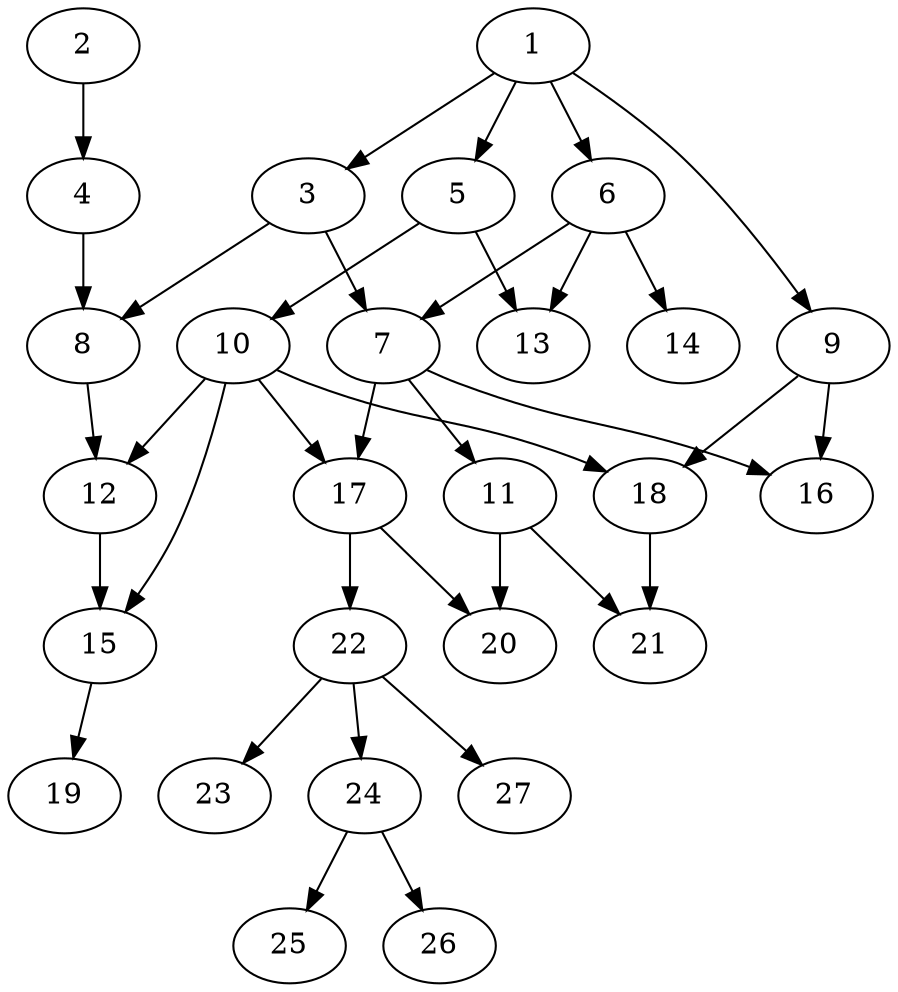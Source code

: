 // DAG automatically generated by daggen at Tue Jul 12 21:12:58 2022
// ./daggen -n 27 --fat 0.4 --density 0.4 --regular 0.2 --jump 2 --minalpha 20 --maxalpha 200 --dot -o ../task27.dot 
digraph G {
  1 [size="26113170617", alpha="130.72"]
  1 -> 3 [size ="679477248"]
  1 -> 5 [size ="679477248"]
  1 -> 6 [size ="679477248"]
  1 -> 9 [size ="679477248"]
  2 [size="4771748265", alpha="133.84"]
  2 -> 4 [size ="75497472"]
  3 [size="28991029248", alpha="92.56"]
  3 -> 7 [size ="75497472"]
  3 -> 8 [size ="75497472"]
  4 [size="22990998006", alpha="26.79"]
  4 -> 8 [size ="536870912"]
  5 [size="178310612196", alpha="51.41"]
  5 -> 10 [size ="134217728"]
  5 -> 13 [size ="134217728"]
  6 [size="303386722652", alpha="111.94"]
  6 -> 7 [size ="536870912"]
  6 -> 13 [size ="536870912"]
  6 -> 14 [size ="536870912"]
  7 [size="55279527919", alpha="144.18"]
  7 -> 11 [size ="75497472"]
  7 -> 16 [size ="75497472"]
  7 -> 17 [size ="75497472"]
  8 [size="785963289124", alpha="113.36"]
  8 -> 12 [size ="536870912"]
  9 [size="299215144390", alpha="119.22"]
  9 -> 16 [size ="209715200"]
  9 -> 18 [size ="209715200"]
  10 [size="782757789696", alpha="31.91"]
  10 -> 12 [size ="679477248"]
  10 -> 15 [size ="679477248"]
  10 -> 17 [size ="679477248"]
  10 -> 18 [size ="679477248"]
  11 [size="934871411", alpha="171.91"]
  11 -> 20 [size ="33554432"]
  11 -> 21 [size ="33554432"]
  12 [size="22400204538", alpha="73.87"]
  12 -> 15 [size ="838860800"]
  13 [size="1714999902", alpha="180.14"]
  14 [size="231928233984", alpha="138.60"]
  15 [size="11304941027", alpha="40.41"]
  15 -> 19 [size ="209715200"]
  16 [size="696188176424", alpha="35.91"]
  17 [size="535764500892", alpha="112.80"]
  17 -> 20 [size ="411041792"]
  17 -> 22 [size ="411041792"]
  18 [size="39939421296", alpha="51.25"]
  18 -> 21 [size ="33554432"]
  19 [size="28991029248", alpha="47.81"]
  20 [size="301612252917", alpha="121.61"]
  21 [size="28991029248", alpha="140.62"]
  22 [size="46860953612", alpha="78.85"]
  22 -> 23 [size ="838860800"]
  22 -> 24 [size ="838860800"]
  22 -> 27 [size ="838860800"]
  23 [size="641469992540", alpha="84.23"]
  24 [size="62304829930", alpha="31.57"]
  24 -> 25 [size ="209715200"]
  24 -> 26 [size ="209715200"]
  25 [size="782757789696", alpha="182.54"]
  26 [size="14298655859", alpha="35.49"]
  27 [size="23221934681", alpha="127.52"]
}
